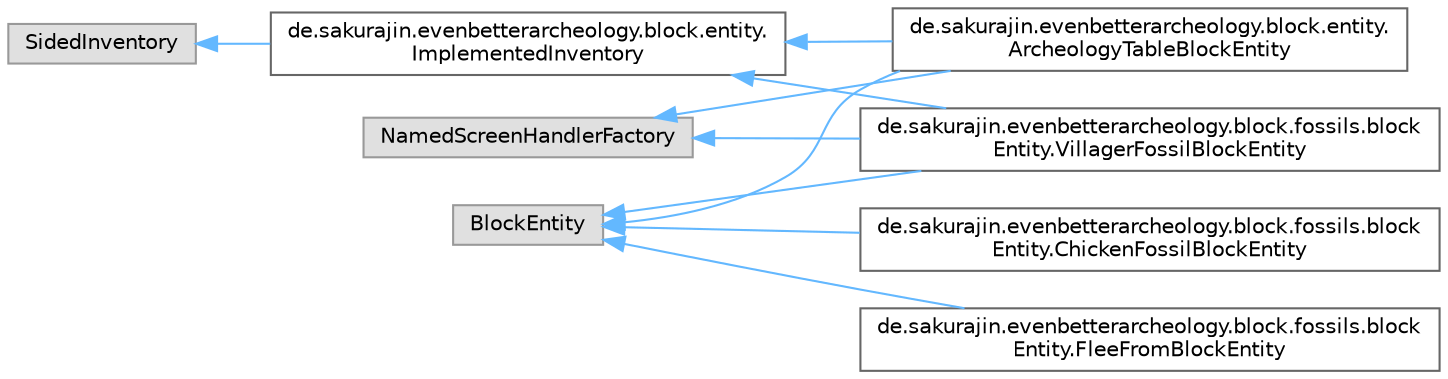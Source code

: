 digraph "Graphical Class Hierarchy"
{
 // LATEX_PDF_SIZE
  bgcolor="transparent";
  edge [fontname=Helvetica,fontsize=10,labelfontname=Helvetica,labelfontsize=10];
  node [fontname=Helvetica,fontsize=10,shape=box,height=0.2,width=0.4];
  rankdir="LR";
  Node0 [label="BlockEntity",height=0.2,width=0.4,color="grey60", fillcolor="#E0E0E0", style="filled",tooltip=" "];
  Node0 -> Node1 [dir="back",color="steelblue1",style="solid"];
  Node1 [label="de.sakurajin.evenbetterarcheology.block.entity.\lArcheologyTableBlockEntity",height=0.2,width=0.4,color="grey40", fillcolor="white", style="filled",URL="$classde_1_1sakurajin_1_1evenbetterarcheology_1_1block_1_1entity_1_1ArcheologyTableBlockEntity.html",tooltip=" "];
  Node0 -> Node6 [dir="back",color="steelblue1",style="solid"];
  Node6 [label="de.sakurajin.evenbetterarcheology.block.fossils.block\lEntity.ChickenFossilBlockEntity",height=0.2,width=0.4,color="grey40", fillcolor="white", style="filled",URL="$classde_1_1sakurajin_1_1evenbetterarcheology_1_1block_1_1fossils_1_1blockEntity_1_1ChickenFossilBlockEntity.html",tooltip=" "];
  Node0 -> Node7 [dir="back",color="steelblue1",style="solid"];
  Node7 [label="de.sakurajin.evenbetterarcheology.block.fossils.block\lEntity.FleeFromBlockEntity",height=0.2,width=0.4,color="grey40", fillcolor="white", style="filled",URL="$classde_1_1sakurajin_1_1evenbetterarcheology_1_1block_1_1fossils_1_1blockEntity_1_1FleeFromBlockEntity.html",tooltip=" "];
  Node0 -> Node3 [dir="back",color="steelblue1",style="solid"];
  Node3 [label="de.sakurajin.evenbetterarcheology.block.fossils.block\lEntity.VillagerFossilBlockEntity",height=0.2,width=0.4,color="grey40", fillcolor="white", style="filled",URL="$classde_1_1sakurajin_1_1evenbetterarcheology_1_1block_1_1fossils_1_1blockEntity_1_1VillagerFossilBlockEntity.html",tooltip=" "];
  Node2 [label="NamedScreenHandlerFactory",height=0.2,width=0.4,color="grey60", fillcolor="#E0E0E0", style="filled",tooltip=" "];
  Node2 -> Node1 [dir="back",color="steelblue1",style="solid"];
  Node2 -> Node3 [dir="back",color="steelblue1",style="solid"];
  Node5 [label="SidedInventory",height=0.2,width=0.4,color="grey60", fillcolor="#E0E0E0", style="filled",tooltip=" "];
  Node5 -> Node4 [dir="back",color="steelblue1",style="solid"];
  Node4 [label="de.sakurajin.evenbetterarcheology.block.entity.\lImplementedInventory",height=0.2,width=0.4,color="grey40", fillcolor="white", style="filled",URL="$interfacede_1_1sakurajin_1_1evenbetterarcheology_1_1block_1_1entity_1_1ImplementedInventory.html",tooltip="A simple SidedInventory implementation with only default methods + an item list getter."];
  Node4 -> Node1 [dir="back",color="steelblue1",style="solid"];
  Node4 -> Node3 [dir="back",color="steelblue1",style="solid"];
}

